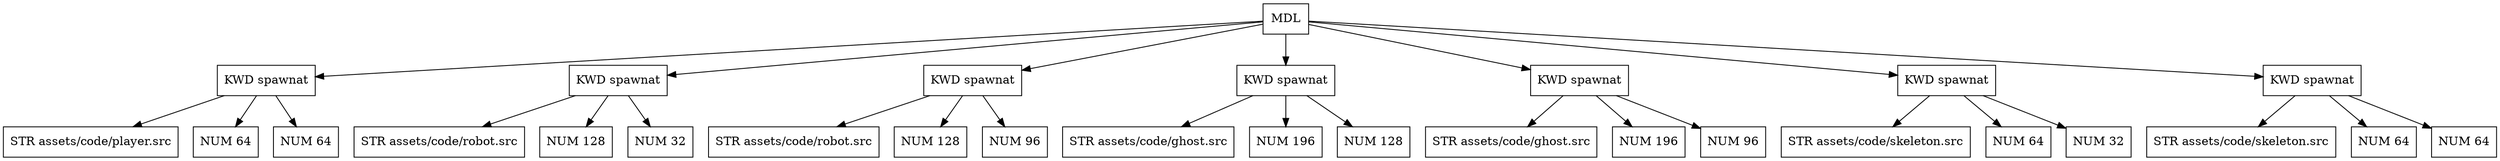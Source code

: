 digraph G {
node [shape = circle];
node0 [ uuid = "d8ed6aa3-f3e2-4f0f-b4e8-125914f338b3" shape = "record" label = "MDL " ];
node1 [ uuid = "c1287654-ea23-4a50-a4a6-2b27204b1988" shape = "record" label = "KWD spawnat" ];
node2 [ uuid = "cb079656-f4ec-4847-9e85-57effd58b226" shape = "record" label = "STR assets/code/player.src" ];
node1 -> node2;
node3 [ uuid = "b431dde3-dc0c-47f2-8414-5dc5e1fc4c69" shape = "record" label = "NUM 64" ];
node1 -> node3;
node4 [ uuid = "3c5fa5d9-563c-4624-bc8e-64a171f911b1" shape = "record" label = "NUM 64" ];
node1 -> node4;
node0 -> node1;
node5 [ uuid = "c976c769-70c9-412e-9cc9-1498d8d9b36a" shape = "record" label = "KWD spawnat" ];
node6 [ uuid = "05e800fc-6712-4923-8e93-55b2f2919b84" shape = "record" label = "STR assets/code/robot.src" ];
node5 -> node6;
node7 [ uuid = "8d6efc21-aed5-4b03-9f02-03dae4723039" shape = "record" label = "NUM 128" ];
node5 -> node7;
node8 [ uuid = "5b56e7d2-2aa6-4464-88bc-c6754ad04396" shape = "record" label = "NUM 32" ];
node5 -> node8;
node0 -> node5;
node9 [ uuid = "7b97a3e1-d4fb-4e1d-b7e6-b5995e0e4888" shape = "record" label = "KWD spawnat" ];
node10 [ uuid = "5b27556b-b893-460d-9d5b-8c7beb9a8df0" shape = "record" label = "STR assets/code/robot.src" ];
node9 -> node10;
node11 [ uuid = "548143c7-b18a-49fb-bbad-90b5f755057d" shape = "record" label = "NUM 128" ];
node9 -> node11;
node12 [ uuid = "980de53d-6d89-4f85-96cf-59fe284b635f" shape = "record" label = "NUM 96" ];
node9 -> node12;
node0 -> node9;
node13 [ uuid = "d0d0cc70-3e1b-4bc9-8912-3cb52e9b97ab" shape = "record" label = "KWD spawnat" ];
node14 [ uuid = "11629de2-25d4-4b2f-881e-53f6427506df" shape = "record" label = "STR assets/code/ghost.src" ];
node13 -> node14;
node15 [ uuid = "e1bea318-b040-4eb7-9633-04a5d21e2f26" shape = "record" label = "NUM 196" ];
node13 -> node15;
node16 [ uuid = "602ad3c1-9021-41a6-96ee-6da27fa15e96" shape = "record" label = "NUM 128" ];
node13 -> node16;
node0 -> node13;
node17 [ uuid = "63484404-38cf-4976-89e3-d85e0c9c71a9" shape = "record" label = "KWD spawnat" ];
node18 [ uuid = "63803c1a-d696-48ed-87ea-7205aee453c7" shape = "record" label = "STR assets/code/ghost.src" ];
node17 -> node18;
node19 [ uuid = "072a09de-7c70-4357-9cd8-bfd33934c881" shape = "record" label = "NUM 196" ];
node17 -> node19;
node20 [ uuid = "99711165-6051-4396-9cbb-9e6c173f6b5f" shape = "record" label = "NUM 96" ];
node17 -> node20;
node0 -> node17;
node21 [ uuid = "b173ffb4-d274-4832-b308-31eb4d8be11e" shape = "record" label = "KWD spawnat" ];
node22 [ uuid = "580f3dff-e67f-4b0d-ba1f-bec42c9bb125" shape = "record" label = "STR assets/code/skeleton.src" ];
node21 -> node22;
node23 [ uuid = "c39e436e-0ac1-4c0c-b610-70ec0d0f1f05" shape = "record" label = "NUM 64" ];
node21 -> node23;
node24 [ uuid = "a9881c50-d616-48b0-924e-e8b20cf9322d" shape = "record" label = "NUM 32" ];
node21 -> node24;
node0 -> node21;
node25 [ uuid = "f5a5044a-bf9d-4cf4-8819-a67788b16f1e" shape = "record" label = "KWD spawnat" ];
node26 [ uuid = "f4df2c0b-5bf2-4a5c-9abf-7ebff6ee2873" shape = "record" label = "STR assets/code/skeleton.src" ];
node25 -> node26;
node27 [ uuid = "58b57aa1-b12c-44b7-9ee3-0ed27580f2fc" shape = "record" label = "NUM 64" ];
node25 -> node27;
node28 [ uuid = "88d5ac99-58bd-4ffa-96c6-7929192a31c7" shape = "record" label = "NUM 64" ];
node25 -> node28;
node0 -> node25;
}
